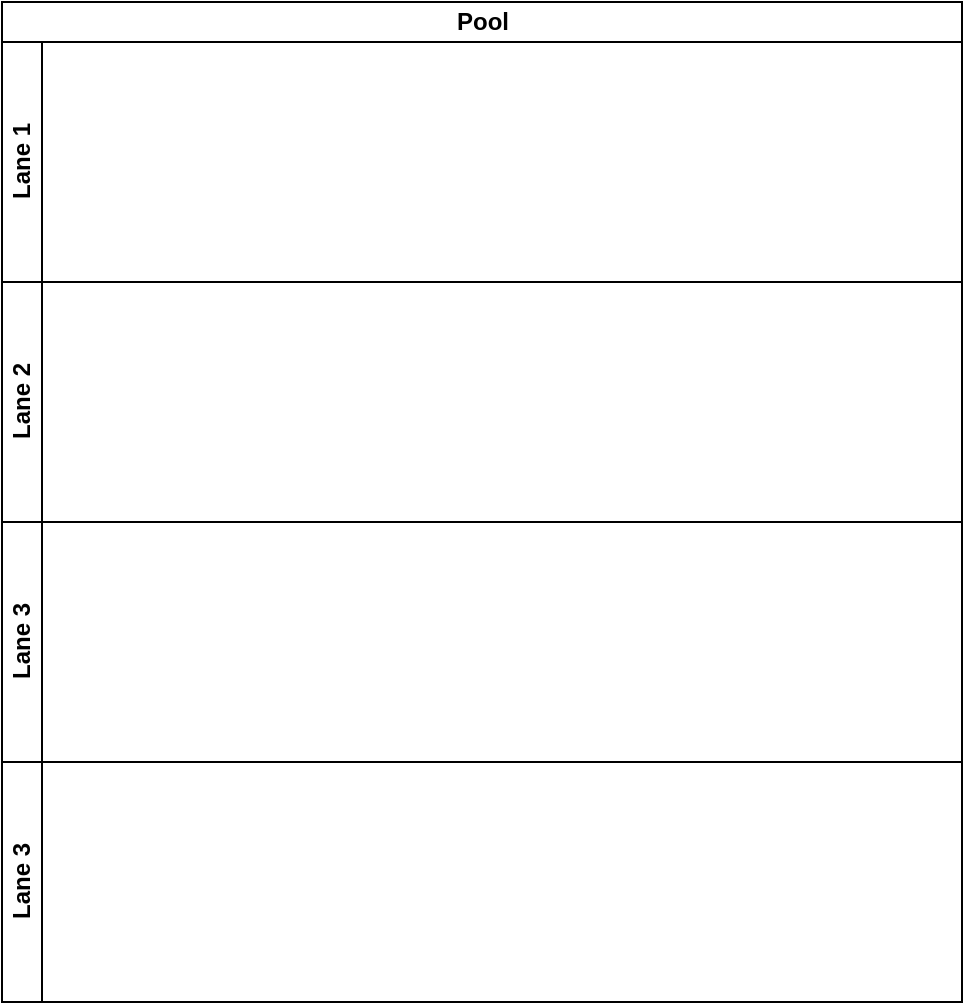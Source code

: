 <mxfile version="15.5.2" type="github">
  <diagram id="DzECSvU7NwYgkoOeOgAR" name="Page-1">
    <mxGraphModel dx="868" dy="460" grid="1" gridSize="10" guides="1" tooltips="1" connect="1" arrows="1" fold="1" page="1" pageScale="1" pageWidth="827" pageHeight="1169" math="0" shadow="0">
      <root>
        <mxCell id="0" />
        <mxCell id="1" parent="0" />
        <mxCell id="Vf63_TqQqZUZ0cF1td8W-25" value="Pool" style="swimlane;html=1;childLayout=stackLayout;resizeParent=1;resizeParentMax=0;horizontal=1;startSize=20;horizontalStack=0;" vertex="1" parent="1">
          <mxGeometry x="70" y="40" width="480" height="500" as="geometry" />
        </mxCell>
        <mxCell id="Vf63_TqQqZUZ0cF1td8W-26" value="Lane 1" style="swimlane;html=1;startSize=20;horizontal=0;" vertex="1" parent="Vf63_TqQqZUZ0cF1td8W-25">
          <mxGeometry y="20" width="480" height="120" as="geometry" />
        </mxCell>
        <mxCell id="Vf63_TqQqZUZ0cF1td8W-27" value="Lane 2" style="swimlane;html=1;startSize=20;horizontal=0;" vertex="1" parent="Vf63_TqQqZUZ0cF1td8W-25">
          <mxGeometry y="140" width="480" height="120" as="geometry" />
        </mxCell>
        <mxCell id="Vf63_TqQqZUZ0cF1td8W-28" value="Lane 3" style="swimlane;html=1;startSize=20;horizontal=0;" vertex="1" parent="Vf63_TqQqZUZ0cF1td8W-25">
          <mxGeometry y="260" width="480" height="120" as="geometry" />
        </mxCell>
        <mxCell id="Vf63_TqQqZUZ0cF1td8W-31" value="Lane 3" style="swimlane;html=1;startSize=20;horizontal=0;" vertex="1" parent="Vf63_TqQqZUZ0cF1td8W-25">
          <mxGeometry y="380" width="480" height="120" as="geometry" />
        </mxCell>
      </root>
    </mxGraphModel>
  </diagram>
</mxfile>
